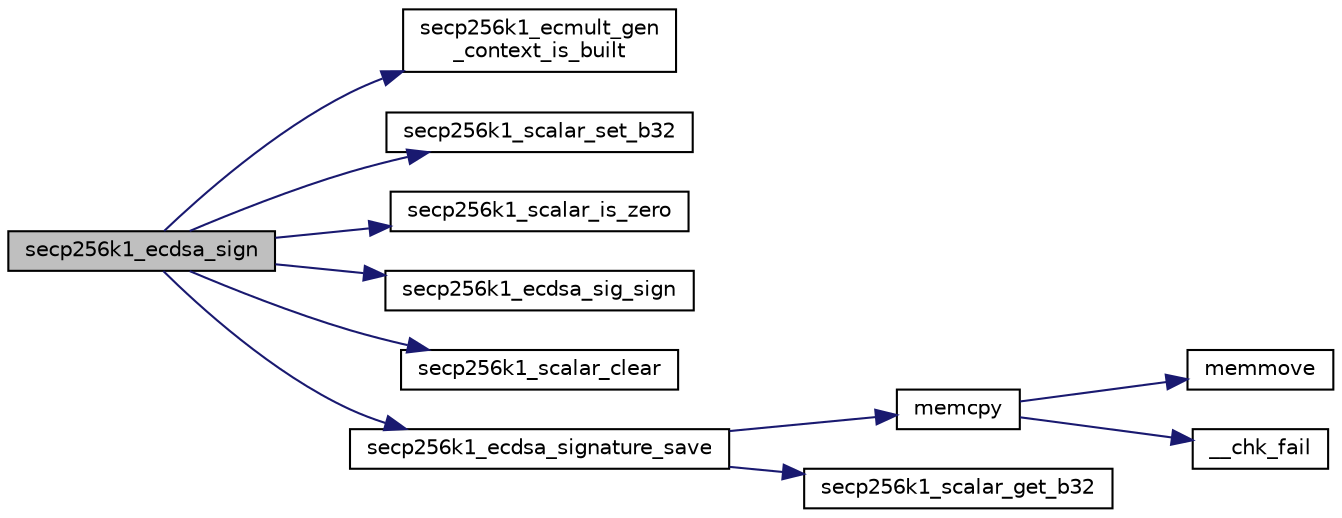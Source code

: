 digraph "secp256k1_ecdsa_sign"
{
  edge [fontname="Helvetica",fontsize="10",labelfontname="Helvetica",labelfontsize="10"];
  node [fontname="Helvetica",fontsize="10",shape=record];
  rankdir="LR";
  Node800 [label="secp256k1_ecdsa_sign",height=0.2,width=0.4,color="black", fillcolor="grey75", style="filled", fontcolor="black"];
  Node800 -> Node801 [color="midnightblue",fontsize="10",style="solid",fontname="Helvetica"];
  Node801 [label="secp256k1_ecmult_gen\l_context_is_built",height=0.2,width=0.4,color="black", fillcolor="white", style="filled",URL="$d6/d76/ecmult__gen_8h.html#a9a40662d6ed2cbab43dbddc25f570f97"];
  Node800 -> Node802 [color="midnightblue",fontsize="10",style="solid",fontname="Helvetica"];
  Node802 [label="secp256k1_scalar_set_b32",height=0.2,width=0.4,color="black", fillcolor="white", style="filled",URL="$db/d94/scalar_8h.html#a25cc2d45ae1d1765d07c3313cdf46fa0",tooltip="Set a scalar from a big endian byte array. "];
  Node800 -> Node803 [color="midnightblue",fontsize="10",style="solid",fontname="Helvetica"];
  Node803 [label="secp256k1_scalar_is_zero",height=0.2,width=0.4,color="black", fillcolor="white", style="filled",URL="$db/d94/scalar_8h.html#a3f0ac84fe49a1c1f51212582a2c149d4",tooltip="Check whether a scalar equals zero. "];
  Node800 -> Node804 [color="midnightblue",fontsize="10",style="solid",fontname="Helvetica"];
  Node804 [label="secp256k1_ecdsa_sig_sign",height=0.2,width=0.4,color="black", fillcolor="white", style="filled",URL="$d5/d5d/ecdsa_8h.html#a5bf6905e00ae8571465a52e3165c6e6e"];
  Node800 -> Node805 [color="midnightblue",fontsize="10",style="solid",fontname="Helvetica"];
  Node805 [label="secp256k1_scalar_clear",height=0.2,width=0.4,color="black", fillcolor="white", style="filled",URL="$db/d94/scalar_8h.html#ad8fb9bc2a828903963bf37806d8edd11",tooltip="Clear a scalar to prevent the leak of sensitive data. "];
  Node800 -> Node806 [color="midnightblue",fontsize="10",style="solid",fontname="Helvetica"];
  Node806 [label="secp256k1_ecdsa_signature_save",height=0.2,width=0.4,color="black", fillcolor="white", style="filled",URL="$d1/d8c/secp256k1_8c.html#a94e522f94c4819bebf8e854952eb6a8f"];
  Node806 -> Node807 [color="midnightblue",fontsize="10",style="solid",fontname="Helvetica"];
  Node807 [label="memcpy",height=0.2,width=0.4,color="black", fillcolor="white", style="filled",URL="$d5/d9f/glibc__compat_8cpp.html#a0f46826ab0466591e136db24394923cf"];
  Node807 -> Node808 [color="midnightblue",fontsize="10",style="solid",fontname="Helvetica"];
  Node808 [label="memmove",height=0.2,width=0.4,color="black", fillcolor="white", style="filled",URL="$d5/d9f/glibc__compat_8cpp.html#a9778d49e9029dd75bc53ecbbf9f5e9a1"];
  Node807 -> Node809 [color="midnightblue",fontsize="10",style="solid",fontname="Helvetica"];
  Node809 [label="__chk_fail",height=0.2,width=0.4,color="black", fillcolor="white", style="filled",URL="$d5/d9f/glibc__compat_8cpp.html#a424ac71631da5ada2976630ff67051d1"];
  Node806 -> Node810 [color="midnightblue",fontsize="10",style="solid",fontname="Helvetica"];
  Node810 [label="secp256k1_scalar_get_b32",height=0.2,width=0.4,color="black", fillcolor="white", style="filled",URL="$db/d94/scalar_8h.html#a4fa08f8af5a23f505b44c9ef1bec1831",tooltip="Convert a scalar to a byte array. "];
}
